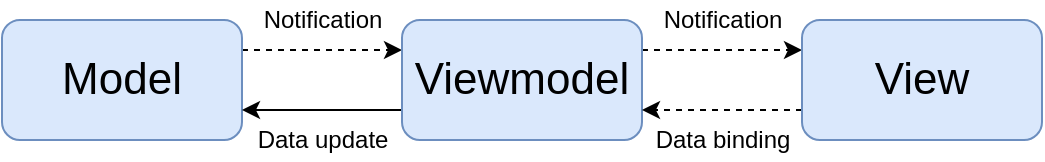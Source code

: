 <mxfile version="15.4.0" type="device"><diagram id="eVr-vu7mOcp7rHEGqaia" name="Page-1"><mxGraphModel dx="621" dy="552" grid="1" gridSize="10" guides="1" tooltips="1" connect="1" arrows="1" fold="1" page="1" pageScale="1" pageWidth="827" pageHeight="1169" math="0" shadow="0"><root><mxCell id="0"/><mxCell id="1" parent="0"/><mxCell id="L3CGg_IJvyjyB6ODCKsm-5" style="edgeStyle=orthogonalEdgeStyle;rounded=0;orthogonalLoop=1;jettySize=auto;html=1;exitX=1;exitY=0.25;exitDx=0;exitDy=0;entryX=0;entryY=0.25;entryDx=0;entryDy=0;dashed=1;" edge="1" parent="1" source="L3CGg_IJvyjyB6ODCKsm-1" target="L3CGg_IJvyjyB6ODCKsm-2"><mxGeometry relative="1" as="geometry"/></mxCell><mxCell id="L3CGg_IJvyjyB6ODCKsm-1" value="&lt;font style=&quot;font-size: 22px&quot;&gt;Model&lt;/font&gt;" style="rounded=1;whiteSpace=wrap;html=1;fillColor=#dae8fc;strokeColor=#6c8ebf;" vertex="1" parent="1"><mxGeometry x="120" y="430" width="120" height="60" as="geometry"/></mxCell><mxCell id="L3CGg_IJvyjyB6ODCKsm-6" style="edgeStyle=orthogonalEdgeStyle;rounded=0;orthogonalLoop=1;jettySize=auto;html=1;exitX=0;exitY=0.75;exitDx=0;exitDy=0;entryX=1;entryY=0.75;entryDx=0;entryDy=0;" edge="1" parent="1" source="L3CGg_IJvyjyB6ODCKsm-2" target="L3CGg_IJvyjyB6ODCKsm-1"><mxGeometry relative="1" as="geometry"/></mxCell><mxCell id="L3CGg_IJvyjyB6ODCKsm-7" style="edgeStyle=orthogonalEdgeStyle;rounded=0;orthogonalLoop=1;jettySize=auto;html=1;exitX=1;exitY=0.25;exitDx=0;exitDy=0;entryX=0;entryY=0.25;entryDx=0;entryDy=0;dashed=1;" edge="1" parent="1" source="L3CGg_IJvyjyB6ODCKsm-2" target="L3CGg_IJvyjyB6ODCKsm-3"><mxGeometry relative="1" as="geometry"/></mxCell><mxCell id="L3CGg_IJvyjyB6ODCKsm-2" value="&lt;font style=&quot;font-size: 22px&quot;&gt;Viewmodel&lt;/font&gt;" style="rounded=1;whiteSpace=wrap;html=1;fillColor=#dae8fc;strokeColor=#6c8ebf;" vertex="1" parent="1"><mxGeometry x="320" y="430" width="120" height="60" as="geometry"/></mxCell><mxCell id="L3CGg_IJvyjyB6ODCKsm-8" style="edgeStyle=orthogonalEdgeStyle;rounded=0;orthogonalLoop=1;jettySize=auto;html=1;exitX=0;exitY=0.75;exitDx=0;exitDy=0;entryX=1;entryY=0.75;entryDx=0;entryDy=0;dashed=1;" edge="1" parent="1" source="L3CGg_IJvyjyB6ODCKsm-3" target="L3CGg_IJvyjyB6ODCKsm-2"><mxGeometry relative="1" as="geometry"/></mxCell><mxCell id="L3CGg_IJvyjyB6ODCKsm-3" value="&lt;font style=&quot;font-size: 22px&quot;&gt;View&lt;/font&gt;" style="rounded=1;whiteSpace=wrap;html=1;fillColor=#dae8fc;strokeColor=#6c8ebf;" vertex="1" parent="1"><mxGeometry x="520" y="430" width="120" height="60" as="geometry"/></mxCell><mxCell id="L3CGg_IJvyjyB6ODCKsm-9" value="Data binding" style="text;html=1;align=center;verticalAlign=middle;resizable=0;points=[];autosize=1;strokeColor=none;fillColor=none;" vertex="1" parent="1"><mxGeometry x="440" y="480" width="80" height="20" as="geometry"/></mxCell><mxCell id="L3CGg_IJvyjyB6ODCKsm-10" value="Data update" style="text;html=1;align=center;verticalAlign=middle;resizable=0;points=[];autosize=1;strokeColor=none;fillColor=none;" vertex="1" parent="1"><mxGeometry x="240" y="480" width="80" height="20" as="geometry"/></mxCell><mxCell id="L3CGg_IJvyjyB6ODCKsm-11" value="Notification" style="text;html=1;align=center;verticalAlign=middle;resizable=0;points=[];autosize=1;strokeColor=none;fillColor=none;" vertex="1" parent="1"><mxGeometry x="245" y="420" width="70" height="20" as="geometry"/></mxCell><mxCell id="L3CGg_IJvyjyB6ODCKsm-12" value="Notification" style="text;html=1;align=center;verticalAlign=middle;resizable=0;points=[];autosize=1;strokeColor=none;fillColor=none;" vertex="1" parent="1"><mxGeometry x="445" y="420" width="70" height="20" as="geometry"/></mxCell></root></mxGraphModel></diagram></mxfile>